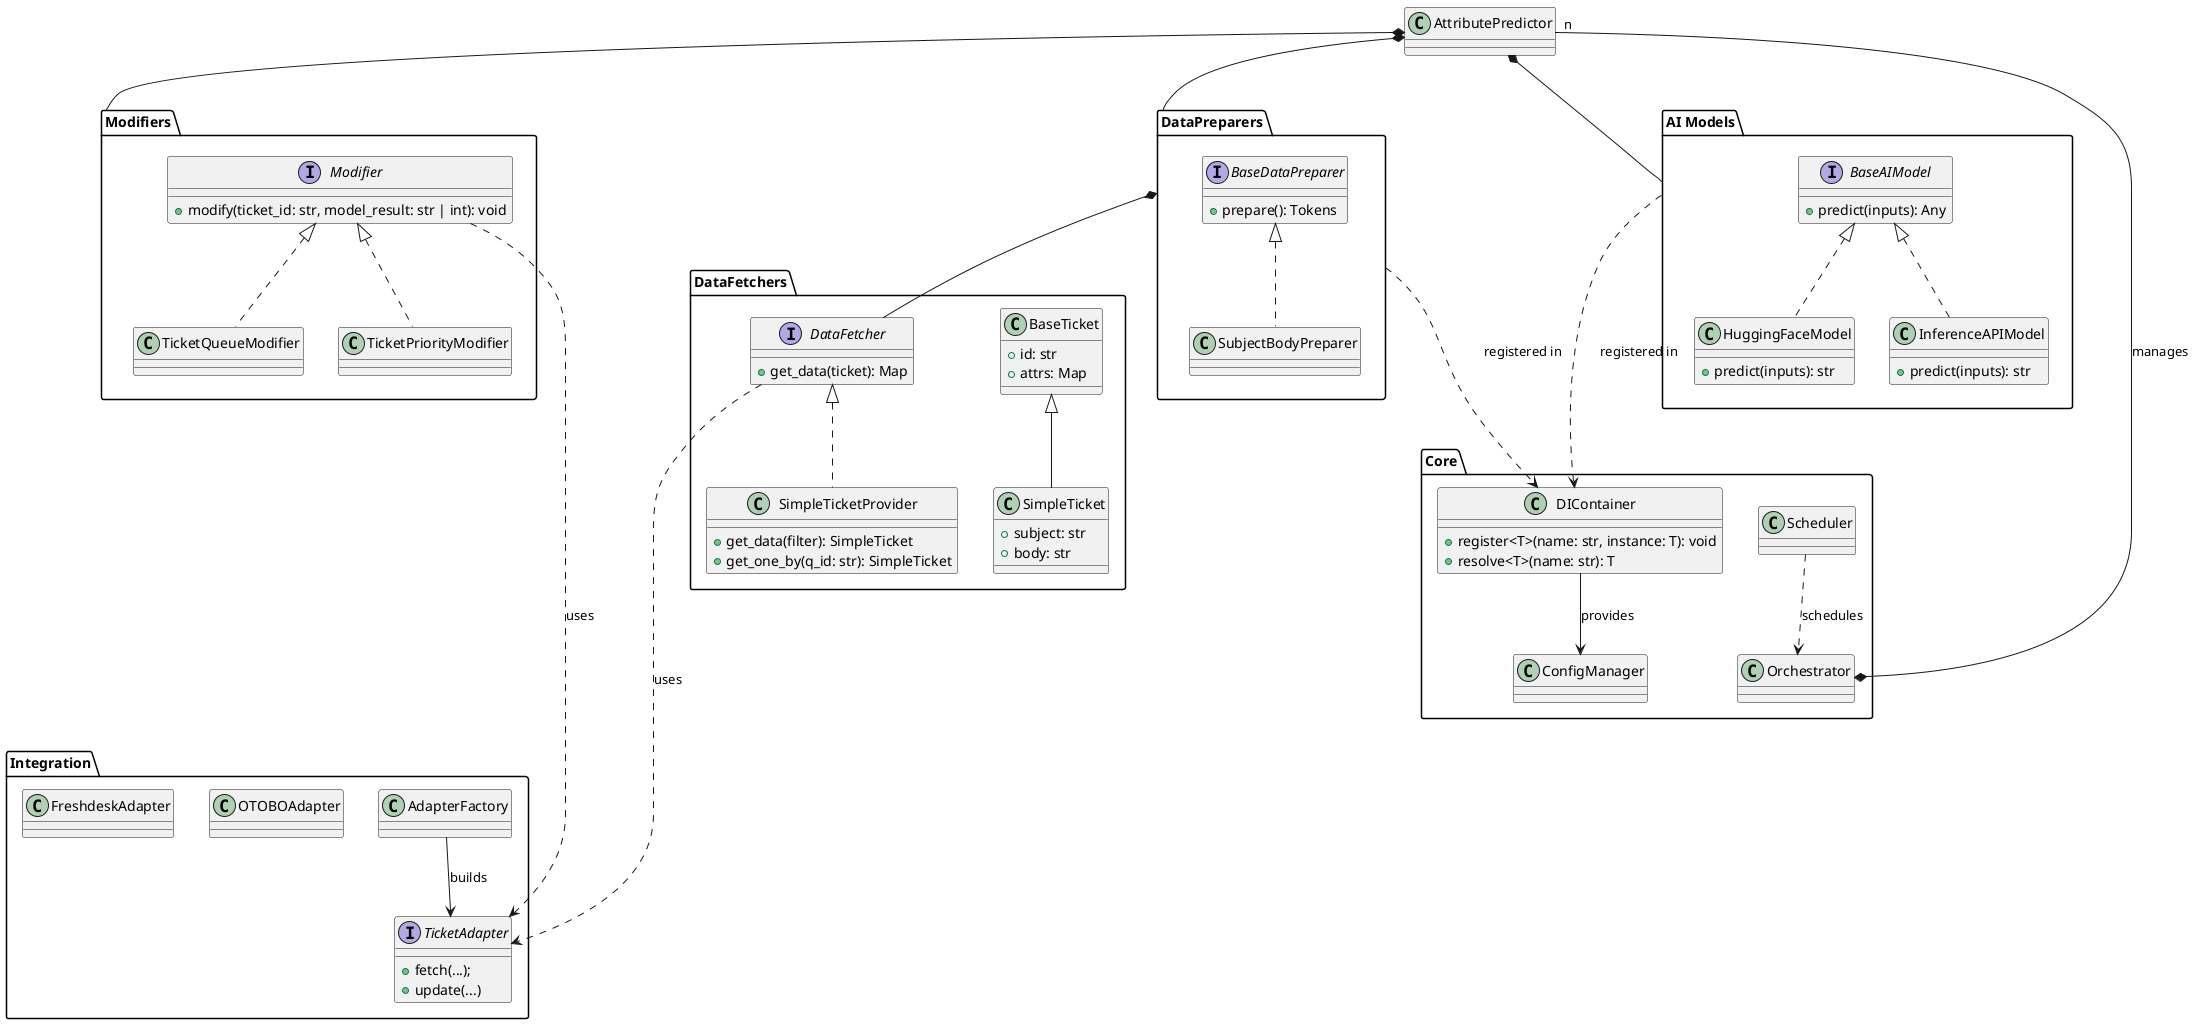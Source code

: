 @startuml
skinparam componentStyle rectangle
allow_mixing

package Core {
  class ConfigManager
  class Scheduler
  class Orchestrator

  ' Injection Container / Registry
  class DIContainer{
    + register<T>(name: str, instance: T): void
    + resolve<T>(name: str): T
  }

  Scheduler ..> Orchestrator: "schedules"

}

package Integration {
  interface TicketAdapter {
  + fetch(...);
  + update(...)
  }
  class AdapterFactory
  class OTOBOAdapter
  class FreshdeskAdapter

  AdapterFactory --> TicketAdapter : builds
}

package DataFetchers {
  interface DataFetcher {
  + get_data(ticket): Map
  }

  class BaseTicket{
    + id: str
    + attrs: Map
  }

  class SimpleTicket extends BaseTicket {
    + subject: str
    + body: str
  }


  class SimpleTicketProvider implements DataFetcher {
    + get_data(filter): SimpleTicket
    + get_one_by(q_id: str): SimpleTicket
  }
}

package DataPreparers{
    interface BaseDataPreparer {
        + prepare(): Tokens
    }

    class SubjectBodyPreparer implements BaseDataPreparer

}

package "AI Models" {
  interface BaseAIModel {
    + predict(inputs): Any
   }

  class HuggingFaceModel implements BaseAIModel {
    + predict(inputs): str
  }

  class InferenceAPIModel implements BaseAIModel {
    + predict(inputs): str
  }

}

package Modifiers{

    interface Modifier {
        + modify(ticket_id: str, model_result: str | int): void
    }
    class TicketQueueModifier implements Modifier
    class TicketPriorityModifier implements Modifier

}

class AttributePredictor

AttributePredictor *-- "AI Models"
AttributePredictor *-- DataPreparers
AttributePredictor *-- Modifiers

DataPreparers *-- DataFetcher

DataFetcher .-down...> TicketAdapter : "uses"
Modifier .-right.> TicketAdapter : "uses"

Orchestrator *-- "n" AttributePredictor : "manages"

DIContainer --> ConfigManager : "provides"


"AI Models" ...> DIContainer : "registered in"

DataPreparers ...> DIContainer : "registered in"

@enduml
